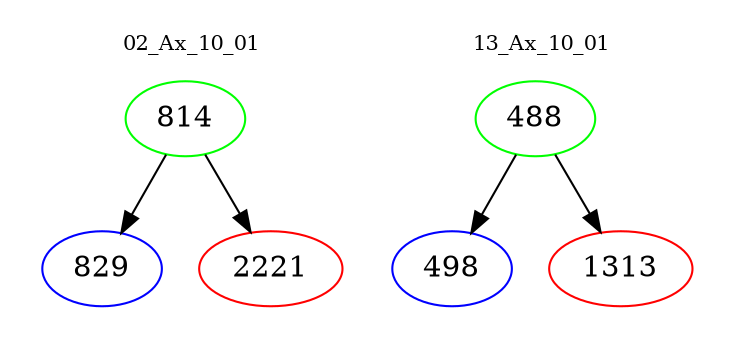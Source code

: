 digraph{
subgraph cluster_0 {
color = white
label = "02_Ax_10_01";
fontsize=10;
T0_814 [label="814", color="green"]
T0_814 -> T0_829 [color="black"]
T0_829 [label="829", color="blue"]
T0_814 -> T0_2221 [color="black"]
T0_2221 [label="2221", color="red"]
}
subgraph cluster_1 {
color = white
label = "13_Ax_10_01";
fontsize=10;
T1_488 [label="488", color="green"]
T1_488 -> T1_498 [color="black"]
T1_498 [label="498", color="blue"]
T1_488 -> T1_1313 [color="black"]
T1_1313 [label="1313", color="red"]
}
}
